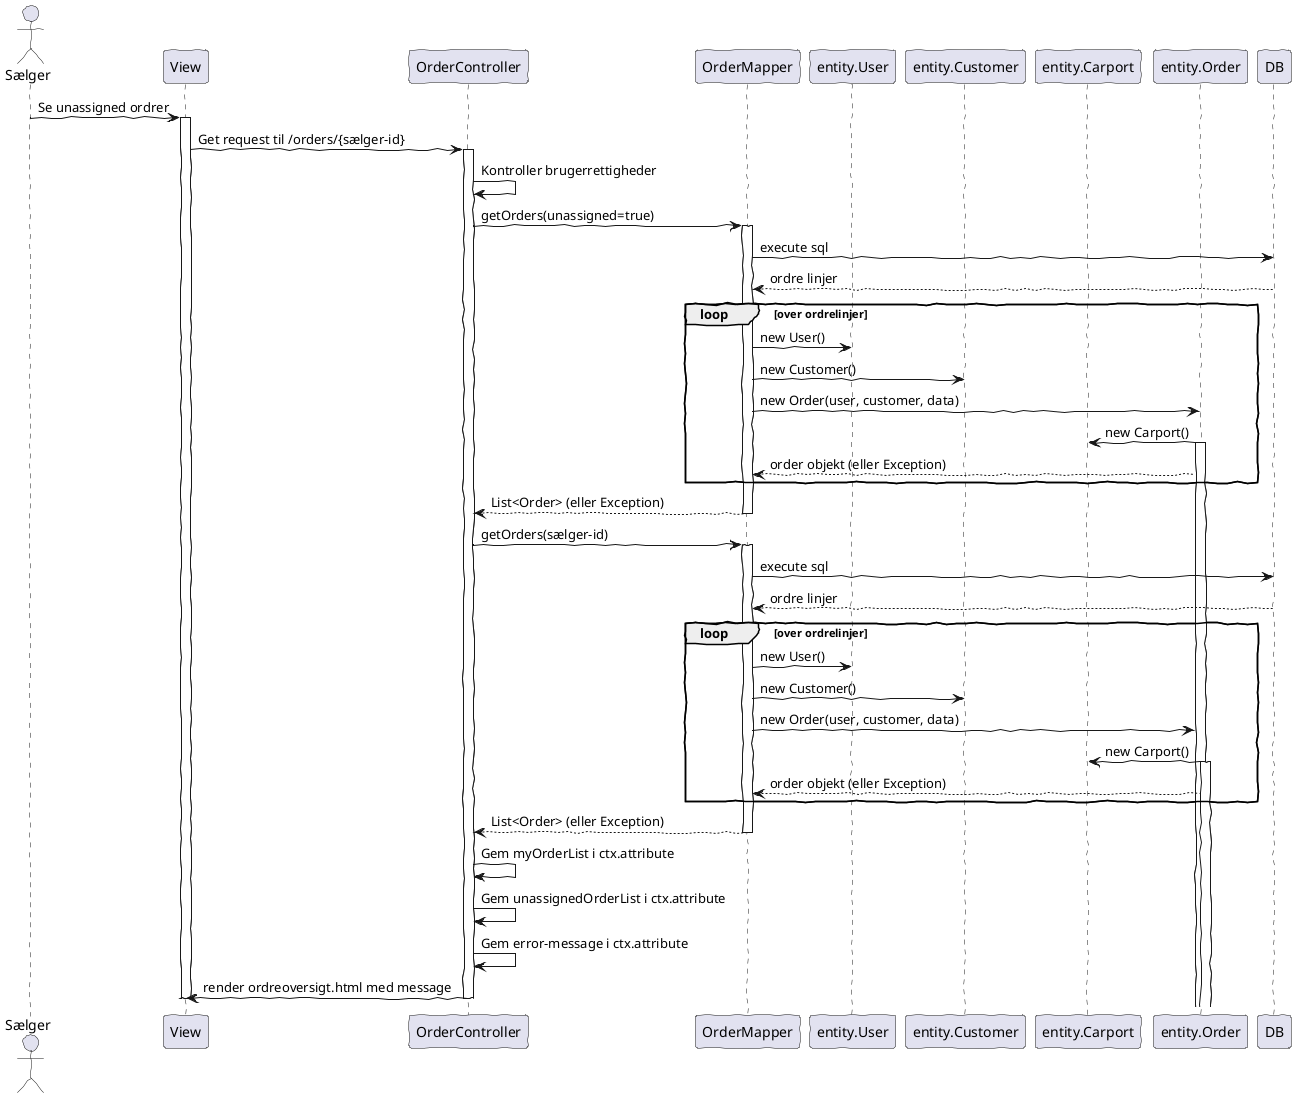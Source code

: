 @startuml
'https://plantuml.com/sequence-diagram
!pragma layout smetana
skinparam handwritten true

actor Sælger
participant View as V
participant "OrderController" as C
participant "OrderMapper" as M
participant entity.User as User
participant entity.Customer as Customer
participant entity.Carport as Carport
participant entity.Order as Order
participant DB


Sælger -> V: Se unassigned ordrer
activate V

V -> C: Get request til /orders/{sælger-id}
activate C
C -> C: Kontroller brugerrettigheder
C -> M: getOrders(unassigned=true)
activate M
M -> DB: execute sql
DB --> M: ordre linjer
loop over ordrelinjer
    M -> User : new User()
    M -> Customer: new Customer()
    M -> Order: new Order(user, customer, data)
    Order -> Carport: new Carport()
    activate Order
    Order --> M: order objekt (eller Exception)
end
M --> C: List<Order> (eller Exception)
deactivate M

C -> M: getOrders(sælger-id)
activate M
M -> DB: execute sql
DB --> M: ordre linjer
loop over ordrelinjer
    M -> User : new User()
    M -> Customer: new Customer()
    M -> Order: new Order(user, customer, data)
    Order -> Carport: new Carport()
    activate Order
    Order --> M: order objekt (eller Exception)
end
M --> C: List<Order> (eller Exception)
deactivate M
C -> C: Gem myOrderList i ctx.attribute
C -> C: Gem unassignedOrderList i ctx.attribute
C -> C: Gem error-message i ctx.attribute
C -> V: render ordreoversigt.html med message
deactivate C

deactivate V

@enduml